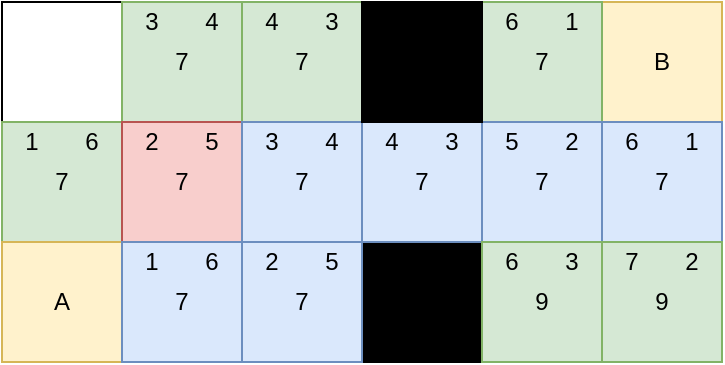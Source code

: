 <mxfile version="14.0.1" type="github">
  <diagram id="WG4QoraHiiLLyt8BlyPx" name="Page-1">
    <mxGraphModel dx="824" dy="453" grid="1" gridSize="10" guides="1" tooltips="1" connect="1" arrows="1" fold="1" page="1" pageScale="1" pageWidth="827" pageHeight="1169" math="0" shadow="0">
      <root>
        <mxCell id="0" />
        <mxCell id="1" parent="0" />
        <mxCell id="RaWM7hHFEuQszaUXWWl6-1" value="" style="rounded=0;whiteSpace=wrap;html=1;" vertex="1" parent="1">
          <mxGeometry x="210" y="460" width="60" height="60" as="geometry" />
        </mxCell>
        <mxCell id="RaWM7hHFEuQszaUXWWl6-2" value="7" style="rounded=0;whiteSpace=wrap;html=1;fillColor=#d5e8d4;strokeColor=#82b366;" vertex="1" parent="1">
          <mxGeometry x="210" y="520" width="60" height="60" as="geometry" />
        </mxCell>
        <mxCell id="RaWM7hHFEuQszaUXWWl6-3" value="A" style="rounded=0;whiteSpace=wrap;html=1;fillColor=#fff2cc;strokeColor=#d6b656;" vertex="1" parent="1">
          <mxGeometry x="210" y="580" width="60" height="60" as="geometry" />
        </mxCell>
        <mxCell id="RaWM7hHFEuQszaUXWWl6-4" value="7" style="rounded=0;whiteSpace=wrap;html=1;fillColor=#d5e8d4;strokeColor=#82b366;" vertex="1" parent="1">
          <mxGeometry x="270" y="460" width="60" height="60" as="geometry" />
        </mxCell>
        <mxCell id="RaWM7hHFEuQszaUXWWl6-5" value="7" style="rounded=0;whiteSpace=wrap;html=1;fillColor=#f8cecc;strokeColor=#b85450;" vertex="1" parent="1">
          <mxGeometry x="270" y="520" width="60" height="60" as="geometry" />
        </mxCell>
        <mxCell id="RaWM7hHFEuQszaUXWWl6-6" value="7" style="rounded=0;whiteSpace=wrap;html=1;fillColor=#dae8fc;strokeColor=#6c8ebf;" vertex="1" parent="1">
          <mxGeometry x="270" y="580" width="60" height="60" as="geometry" />
        </mxCell>
        <mxCell id="RaWM7hHFEuQszaUXWWl6-7" value="" style="rounded=0;whiteSpace=wrap;html=1;" vertex="1" parent="1">
          <mxGeometry x="390" y="460" width="60" height="60" as="geometry" />
        </mxCell>
        <mxCell id="RaWM7hHFEuQszaUXWWl6-8" value="" style="rounded=0;whiteSpace=wrap;html=1;fillColor=#000000;" vertex="1" parent="1">
          <mxGeometry x="390" y="580" width="60" height="60" as="geometry" />
        </mxCell>
        <mxCell id="RaWM7hHFEuQszaUXWWl6-9" value="7" style="rounded=0;whiteSpace=wrap;html=1;fillColor=#dae8fc;strokeColor=#6c8ebf;" vertex="1" parent="1">
          <mxGeometry x="390" y="520" width="60" height="60" as="geometry" />
        </mxCell>
        <mxCell id="RaWM7hHFEuQszaUXWWl6-10" value="7" style="rounded=0;whiteSpace=wrap;html=1;fillColor=#d5e8d4;strokeColor=#82b366;" vertex="1" parent="1">
          <mxGeometry x="330" y="460" width="60" height="60" as="geometry" />
        </mxCell>
        <mxCell id="RaWM7hHFEuQszaUXWWl6-11" value="7" style="rounded=0;whiteSpace=wrap;html=1;fillColor=#dae8fc;strokeColor=#6c8ebf;" vertex="1" parent="1">
          <mxGeometry x="330" y="520" width="60" height="60" as="geometry" />
        </mxCell>
        <mxCell id="RaWM7hHFEuQszaUXWWl6-12" value="7" style="rounded=0;whiteSpace=wrap;html=1;fillColor=#dae8fc;strokeColor=#6c8ebf;" vertex="1" parent="1">
          <mxGeometry x="330" y="580" width="60" height="60" as="geometry" />
        </mxCell>
        <mxCell id="RaWM7hHFEuQszaUXWWl6-13" value="B" style="rounded=0;whiteSpace=wrap;html=1;fillColor=#fff2cc;strokeColor=#d6b656;" vertex="1" parent="1">
          <mxGeometry x="510" y="460" width="60" height="60" as="geometry" />
        </mxCell>
        <mxCell id="RaWM7hHFEuQszaUXWWl6-14" value="7" style="rounded=0;whiteSpace=wrap;html=1;fillColor=#dae8fc;strokeColor=#6c8ebf;" vertex="1" parent="1">
          <mxGeometry x="510" y="520" width="60" height="60" as="geometry" />
        </mxCell>
        <mxCell id="RaWM7hHFEuQszaUXWWl6-15" value="9" style="rounded=0;whiteSpace=wrap;html=1;fillColor=#d5e8d4;strokeColor=#82b366;" vertex="1" parent="1">
          <mxGeometry x="510" y="580" width="60" height="60" as="geometry" />
        </mxCell>
        <mxCell id="RaWM7hHFEuQszaUXWWl6-16" value="7" style="rounded=0;whiteSpace=wrap;html=1;fillColor=#d5e8d4;strokeColor=#82b366;" vertex="1" parent="1">
          <mxGeometry x="450" y="460" width="60" height="60" as="geometry" />
        </mxCell>
        <mxCell id="RaWM7hHFEuQszaUXWWl6-17" value="7" style="rounded=0;whiteSpace=wrap;html=1;fillColor=#dae8fc;strokeColor=#6c8ebf;" vertex="1" parent="1">
          <mxGeometry x="450" y="520" width="60" height="60" as="geometry" />
        </mxCell>
        <mxCell id="RaWM7hHFEuQszaUXWWl6-18" value="9" style="rounded=0;whiteSpace=wrap;html=1;fillColor=#d5e8d4;strokeColor=#82b366;" vertex="1" parent="1">
          <mxGeometry x="450" y="580" width="60" height="60" as="geometry" />
        </mxCell>
        <mxCell id="RaWM7hHFEuQszaUXWWl6-19" value="" style="rounded=0;whiteSpace=wrap;html=1;fillColor=#000000;" vertex="1" parent="1">
          <mxGeometry x="390" y="460" width="60" height="60" as="geometry" />
        </mxCell>
        <mxCell id="RaWM7hHFEuQszaUXWWl6-20" value="1" style="text;html=1;strokeColor=none;fillColor=none;align=center;verticalAlign=middle;whiteSpace=wrap;rounded=0;" vertex="1" parent="1">
          <mxGeometry x="270" y="580" width="30" height="20" as="geometry" />
        </mxCell>
        <mxCell id="RaWM7hHFEuQszaUXWWl6-21" value="6" style="text;html=1;strokeColor=none;fillColor=none;align=center;verticalAlign=middle;whiteSpace=wrap;rounded=0;" vertex="1" parent="1">
          <mxGeometry x="300" y="580" width="30" height="20" as="geometry" />
        </mxCell>
        <mxCell id="RaWM7hHFEuQszaUXWWl6-22" value="2" style="text;html=1;strokeColor=none;fillColor=none;align=center;verticalAlign=middle;whiteSpace=wrap;rounded=0;" vertex="1" parent="1">
          <mxGeometry x="330" y="580" width="30" height="20" as="geometry" />
        </mxCell>
        <mxCell id="RaWM7hHFEuQszaUXWWl6-23" value="5" style="text;html=1;strokeColor=none;fillColor=none;align=center;verticalAlign=middle;whiteSpace=wrap;rounded=0;" vertex="1" parent="1">
          <mxGeometry x="360" y="580" width="30" height="20" as="geometry" />
        </mxCell>
        <mxCell id="RaWM7hHFEuQszaUXWWl6-26" value="3" style="text;html=1;strokeColor=none;fillColor=none;align=center;verticalAlign=middle;whiteSpace=wrap;rounded=0;" vertex="1" parent="1">
          <mxGeometry x="330" y="520" width="30" height="20" as="geometry" />
        </mxCell>
        <mxCell id="RaWM7hHFEuQszaUXWWl6-27" value="4" style="text;html=1;strokeColor=none;fillColor=none;align=center;verticalAlign=middle;whiteSpace=wrap;rounded=0;" vertex="1" parent="1">
          <mxGeometry x="360" y="520" width="30" height="20" as="geometry" />
        </mxCell>
        <mxCell id="RaWM7hHFEuQszaUXWWl6-28" value="2" style="text;html=1;strokeColor=none;fillColor=none;align=center;verticalAlign=middle;whiteSpace=wrap;rounded=0;" vertex="1" parent="1">
          <mxGeometry x="270" y="520" width="30" height="20" as="geometry" />
        </mxCell>
        <mxCell id="RaWM7hHFEuQszaUXWWl6-29" value="5" style="text;html=1;strokeColor=none;fillColor=none;align=center;verticalAlign=middle;whiteSpace=wrap;rounded=0;" vertex="1" parent="1">
          <mxGeometry x="300" y="520" width="30" height="20" as="geometry" />
        </mxCell>
        <mxCell id="RaWM7hHFEuQszaUXWWl6-30" value="1" style="text;html=1;strokeColor=none;fillColor=none;align=center;verticalAlign=middle;whiteSpace=wrap;rounded=0;" vertex="1" parent="1">
          <mxGeometry x="210" y="520" width="30" height="20" as="geometry" />
        </mxCell>
        <mxCell id="RaWM7hHFEuQszaUXWWl6-31" value="6" style="text;html=1;strokeColor=none;fillColor=none;align=center;verticalAlign=middle;whiteSpace=wrap;rounded=0;" vertex="1" parent="1">
          <mxGeometry x="240" y="520" width="30" height="20" as="geometry" />
        </mxCell>
        <mxCell id="RaWM7hHFEuQszaUXWWl6-32" value="3" style="text;html=1;strokeColor=none;fillColor=none;align=center;verticalAlign=middle;whiteSpace=wrap;rounded=0;" vertex="1" parent="1">
          <mxGeometry x="270" y="460" width="30" height="20" as="geometry" />
        </mxCell>
        <mxCell id="RaWM7hHFEuQszaUXWWl6-33" value="4" style="text;html=1;strokeColor=none;fillColor=none;align=center;verticalAlign=middle;whiteSpace=wrap;rounded=0;" vertex="1" parent="1">
          <mxGeometry x="300" y="460" width="30" height="20" as="geometry" />
        </mxCell>
        <mxCell id="RaWM7hHFEuQszaUXWWl6-34" value="4" style="text;html=1;strokeColor=none;fillColor=none;align=center;verticalAlign=middle;whiteSpace=wrap;rounded=0;" vertex="1" parent="1">
          <mxGeometry x="330" y="460" width="30" height="20" as="geometry" />
        </mxCell>
        <mxCell id="RaWM7hHFEuQszaUXWWl6-35" value="3" style="text;html=1;strokeColor=none;fillColor=none;align=center;verticalAlign=middle;whiteSpace=wrap;rounded=0;" vertex="1" parent="1">
          <mxGeometry x="360" y="460" width="30" height="20" as="geometry" />
        </mxCell>
        <mxCell id="RaWM7hHFEuQszaUXWWl6-36" value="6" style="text;html=1;strokeColor=none;fillColor=none;align=center;verticalAlign=middle;whiteSpace=wrap;rounded=0;" vertex="1" parent="1">
          <mxGeometry x="450" y="460" width="30" height="20" as="geometry" />
        </mxCell>
        <mxCell id="RaWM7hHFEuQszaUXWWl6-37" value="1" style="text;html=1;strokeColor=none;fillColor=none;align=center;verticalAlign=middle;whiteSpace=wrap;rounded=0;" vertex="1" parent="1">
          <mxGeometry x="480" y="460" width="30" height="20" as="geometry" />
        </mxCell>
        <mxCell id="RaWM7hHFEuQszaUXWWl6-38" value="4" style="text;html=1;strokeColor=none;fillColor=none;align=center;verticalAlign=middle;whiteSpace=wrap;rounded=0;" vertex="1" parent="1">
          <mxGeometry x="390" y="520" width="30" height="20" as="geometry" />
        </mxCell>
        <mxCell id="RaWM7hHFEuQszaUXWWl6-39" value="3" style="text;html=1;strokeColor=none;fillColor=none;align=center;verticalAlign=middle;whiteSpace=wrap;rounded=0;" vertex="1" parent="1">
          <mxGeometry x="420" y="520" width="30" height="20" as="geometry" />
        </mxCell>
        <mxCell id="RaWM7hHFEuQszaUXWWl6-40" value="5" style="text;html=1;strokeColor=none;fillColor=none;align=center;verticalAlign=middle;whiteSpace=wrap;rounded=0;" vertex="1" parent="1">
          <mxGeometry x="450" y="520" width="30" height="20" as="geometry" />
        </mxCell>
        <mxCell id="RaWM7hHFEuQszaUXWWl6-41" value="2" style="text;html=1;strokeColor=none;fillColor=none;align=center;verticalAlign=middle;whiteSpace=wrap;rounded=0;" vertex="1" parent="1">
          <mxGeometry x="480" y="520" width="30" height="20" as="geometry" />
        </mxCell>
        <mxCell id="RaWM7hHFEuQszaUXWWl6-42" value="6" style="text;html=1;strokeColor=none;fillColor=none;align=center;verticalAlign=middle;whiteSpace=wrap;rounded=0;" vertex="1" parent="1">
          <mxGeometry x="510" y="520" width="30" height="20" as="geometry" />
        </mxCell>
        <mxCell id="RaWM7hHFEuQszaUXWWl6-43" value="1" style="text;html=1;strokeColor=none;fillColor=none;align=center;verticalAlign=middle;whiteSpace=wrap;rounded=0;" vertex="1" parent="1">
          <mxGeometry x="540" y="520" width="30" height="20" as="geometry" />
        </mxCell>
        <mxCell id="RaWM7hHFEuQszaUXWWl6-44" value="7" style="text;html=1;strokeColor=none;fillColor=none;align=center;verticalAlign=middle;whiteSpace=wrap;rounded=0;" vertex="1" parent="1">
          <mxGeometry x="510" y="580" width="30" height="20" as="geometry" />
        </mxCell>
        <mxCell id="RaWM7hHFEuQszaUXWWl6-45" value="2" style="text;html=1;strokeColor=none;fillColor=none;align=center;verticalAlign=middle;whiteSpace=wrap;rounded=0;" vertex="1" parent="1">
          <mxGeometry x="540" y="580" width="30" height="20" as="geometry" />
        </mxCell>
        <mxCell id="RaWM7hHFEuQszaUXWWl6-46" value="6" style="text;html=1;strokeColor=none;fillColor=none;align=center;verticalAlign=middle;whiteSpace=wrap;rounded=0;" vertex="1" parent="1">
          <mxGeometry x="450" y="580" width="30" height="20" as="geometry" />
        </mxCell>
        <mxCell id="RaWM7hHFEuQszaUXWWl6-47" value="3" style="text;html=1;strokeColor=none;fillColor=none;align=center;verticalAlign=middle;whiteSpace=wrap;rounded=0;" vertex="1" parent="1">
          <mxGeometry x="480" y="580" width="30" height="20" as="geometry" />
        </mxCell>
      </root>
    </mxGraphModel>
  </diagram>
</mxfile>
